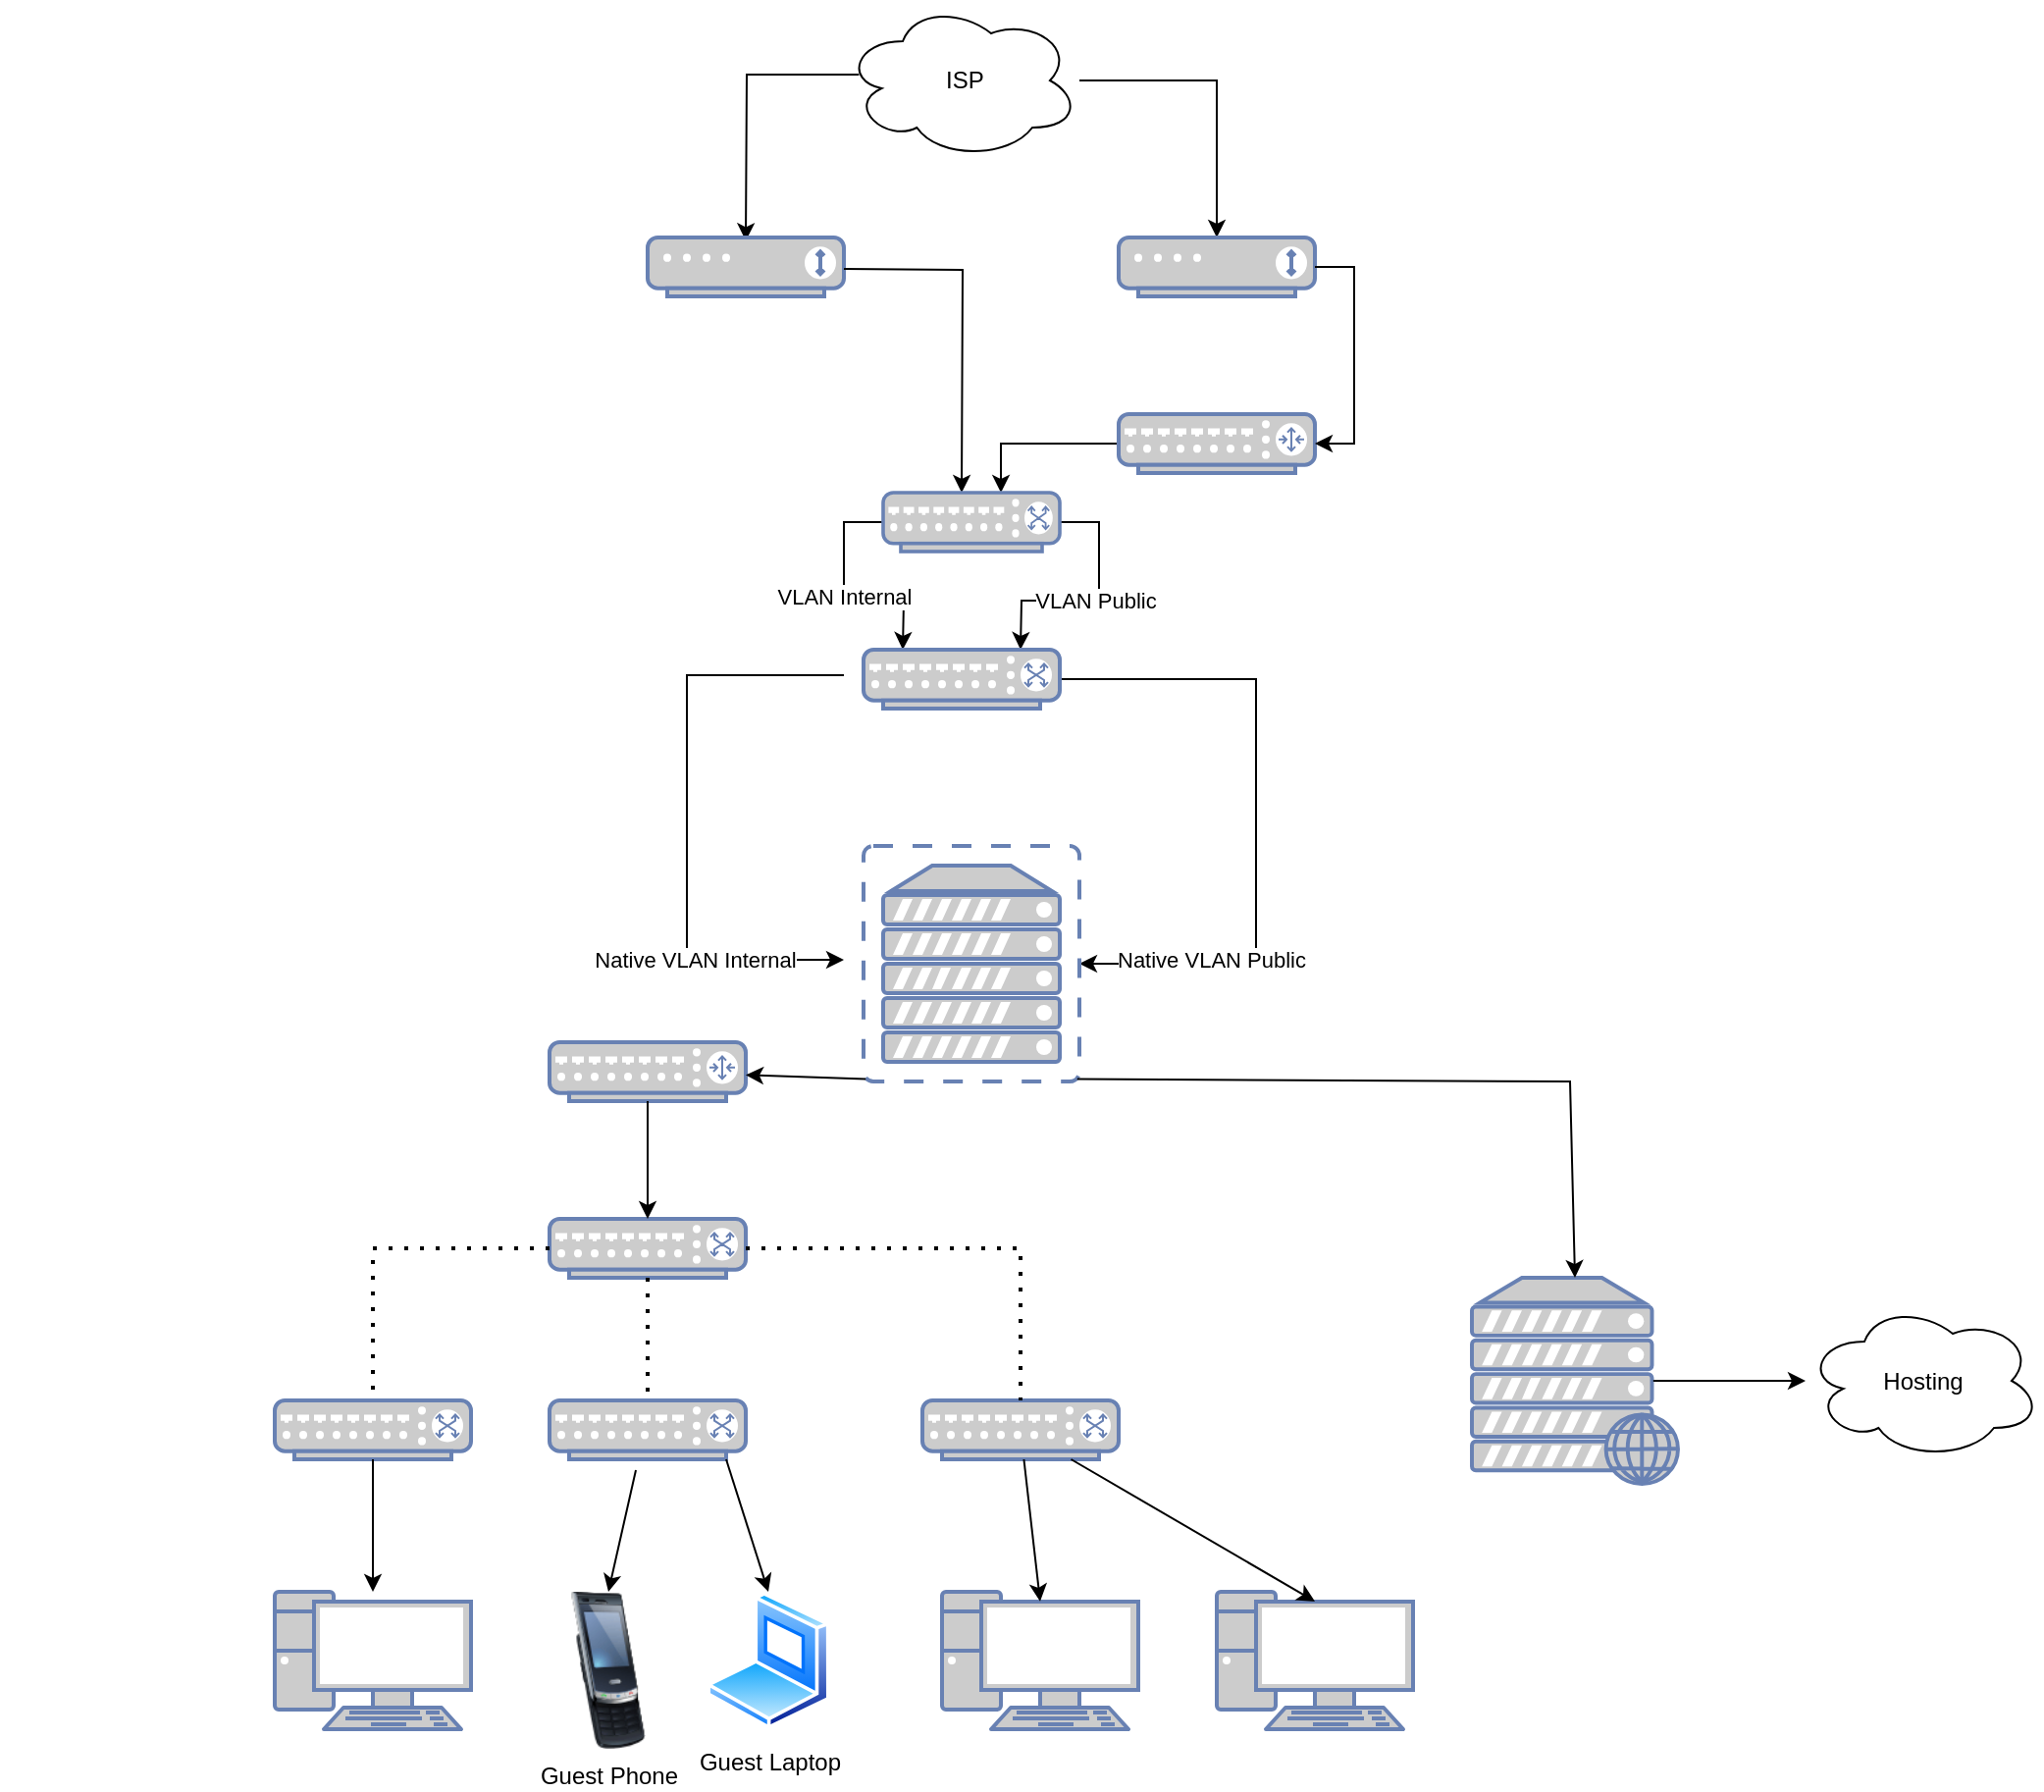 <mxfile version="22.0.2" type="device">
  <diagram name="Page-1" id="c37626ed-c26b-45fb-9056-f9ebc6bb27b6">
    <mxGraphModel dx="1434" dy="838" grid="1" gridSize="10" guides="1" tooltips="1" connect="1" arrows="1" fold="1" page="1" pageScale="1" pageWidth="1100" pageHeight="850" background="none" math="0" shadow="0">
      <root>
        <mxCell id="0" />
        <mxCell id="1" parent="0" />
        <mxCell id="Z-bmsYs6efFAOHFxS0tS-27" style="edgeStyle=orthogonalEdgeStyle;rounded=0;orthogonalLoop=1;jettySize=auto;html=1;" parent="1" source="Z-bmsYs6efFAOHFxS0tS-1" target="Z-bmsYs6efFAOHFxS0tS-7" edge="1">
          <mxGeometry relative="1" as="geometry" />
        </mxCell>
        <mxCell id="Z-bmsYs6efFAOHFxS0tS-1" value="&amp;nbsp;ISP" style="ellipse;shape=cloud;whiteSpace=wrap;html=1;" parent="1" vertex="1">
          <mxGeometry x="490" y="10" width="120" height="80" as="geometry" />
        </mxCell>
        <mxCell id="Z-bmsYs6efFAOHFxS0tS-4" style="edgeStyle=orthogonalEdgeStyle;rounded=0;orthogonalLoop=1;jettySize=auto;html=1;exitX=0.064;exitY=0.463;exitDx=0;exitDy=0;exitPerimeter=0;" parent="1" source="Z-bmsYs6efFAOHFxS0tS-1" edge="1">
          <mxGeometry relative="1" as="geometry">
            <mxPoint x="440" y="131.68" as="targetPoint" />
            <mxPoint x="498.68" y="90" as="sourcePoint" />
          </mxGeometry>
        </mxCell>
        <mxCell id="Z-bmsYs6efFAOHFxS0tS-5" value="&lt;font color=&quot;#ffffff&quot;&gt;NID 1&lt;br&gt;Public /32&lt;br&gt;500Mbps Async Fiber&lt;/font&gt;" style="fontColor=#0066CC;verticalAlign=top;verticalLabelPosition=bottom;labelPosition=center;align=center;html=1;outlineConnect=0;fillColor=#CCCCCC;strokeColor=#6881B3;gradientColor=none;gradientDirection=north;strokeWidth=2;shape=mxgraph.networks.modem;" parent="1" vertex="1">
          <mxGeometry x="390" y="130" width="100" height="30" as="geometry" />
        </mxCell>
        <mxCell id="Z-bmsYs6efFAOHFxS0tS-7" value="&lt;font color=&quot;#ffffff&quot;&gt;NID 2&lt;br&gt;Public /25&lt;br&gt;1G Async Fiber&lt;/font&gt;" style="fontColor=#0066CC;verticalAlign=top;verticalLabelPosition=bottom;labelPosition=center;align=center;html=1;outlineConnect=0;fillColor=#CCCCCC;strokeColor=#6881B3;gradientColor=none;gradientDirection=north;strokeWidth=2;shape=mxgraph.networks.modem;" parent="1" vertex="1">
          <mxGeometry x="630" y="130" width="100" height="30" as="geometry" />
        </mxCell>
        <mxCell id="Z-bmsYs6efFAOHFxS0tS-16" style="edgeStyle=orthogonalEdgeStyle;rounded=0;orthogonalLoop=1;jettySize=auto;html=1;" parent="1" edge="1">
          <mxGeometry relative="1" as="geometry">
            <mxPoint x="550.0" y="260" as="targetPoint" />
            <mxPoint x="490" y="146" as="sourcePoint" />
          </mxGeometry>
        </mxCell>
        <mxCell id="Z-bmsYs6efFAOHFxS0tS-17" style="edgeStyle=orthogonalEdgeStyle;rounded=0;orthogonalLoop=1;jettySize=auto;html=1;entryX=0.667;entryY=0;entryDx=0;entryDy=0;entryPerimeter=0;" parent="1" source="Z-bmsYs6efFAOHFxS0tS-9" target="Z-bmsYs6efFAOHFxS0tS-18" edge="1">
          <mxGeometry relative="1" as="geometry">
            <mxPoint x="570" y="250" as="targetPoint" />
            <Array as="points">
              <mxPoint x="570" y="235" />
            </Array>
          </mxGeometry>
        </mxCell>
        <mxCell id="Z-bmsYs6efFAOHFxS0tS-9" value="&lt;font color=&quot;#ffffff&quot;&gt;Transparent Firewall&lt;br&gt;Public /25&lt;/font&gt;" style="fontColor=#0066CC;verticalAlign=top;verticalLabelPosition=bottom;labelPosition=center;align=center;html=1;outlineConnect=0;fillColor=#CCCCCC;strokeColor=#6881B3;gradientColor=none;gradientDirection=north;strokeWidth=2;shape=mxgraph.networks.router;" parent="1" vertex="1">
          <mxGeometry x="630" y="220" width="100" height="30" as="geometry" />
        </mxCell>
        <mxCell id="Z-bmsYs6efFAOHFxS0tS-25" value="VLAN Internal" style="edgeStyle=orthogonalEdgeStyle;rounded=0;orthogonalLoop=1;jettySize=auto;html=1;exitX=0;exitY=0.5;exitDx=0;exitDy=0;exitPerimeter=0;" parent="1" source="Z-bmsYs6efFAOHFxS0tS-18" edge="1">
          <mxGeometry relative="1" as="geometry">
            <mxPoint x="520" y="340" as="targetPoint" />
          </mxGeometry>
        </mxCell>
        <mxCell id="Z-bmsYs6efFAOHFxS0tS-26" value="VLAN Public" style="edgeStyle=orthogonalEdgeStyle;rounded=0;orthogonalLoop=1;jettySize=auto;html=1;exitX=1;exitY=0.5;exitDx=0;exitDy=0;exitPerimeter=0;" parent="1" source="Z-bmsYs6efFAOHFxS0tS-18" edge="1">
          <mxGeometry relative="1" as="geometry">
            <mxPoint x="580.0" y="340" as="targetPoint" />
          </mxGeometry>
        </mxCell>
        <mxCell id="Z-bmsYs6efFAOHFxS0tS-18" value="&lt;font color=&quot;#ffffff&quot;&gt;Core Switch&lt;/font&gt;" style="fontColor=#0066CC;verticalAlign=top;verticalLabelPosition=bottom;labelPosition=center;align=center;html=1;outlineConnect=0;fillColor=#CCCCCC;strokeColor=#6881B3;gradientColor=none;gradientDirection=north;strokeWidth=2;shape=mxgraph.networks.switch;" parent="1" vertex="1">
          <mxGeometry x="510" y="260" width="90" height="30" as="geometry" />
        </mxCell>
        <mxCell id="Z-bmsYs6efFAOHFxS0tS-42" style="edgeStyle=orthogonalEdgeStyle;rounded=0;orthogonalLoop=1;jettySize=auto;html=1;" parent="1" edge="1">
          <mxGeometry relative="1" as="geometry">
            <mxPoint x="490" y="353" as="sourcePoint" />
            <mxPoint x="490" y="498" as="targetPoint" />
            <Array as="points">
              <mxPoint x="410" y="353" />
              <mxPoint x="410" y="498" />
            </Array>
          </mxGeometry>
        </mxCell>
        <mxCell id="Z-bmsYs6efFAOHFxS0tS-45" value="Native VLAN Internal" style="edgeLabel;html=1;align=center;verticalAlign=middle;resizable=0;points=[];" parent="Z-bmsYs6efFAOHFxS0tS-42" vertex="1" connectable="0">
          <mxGeometry x="0.501" relative="1" as="geometry">
            <mxPoint as="offset" />
          </mxGeometry>
        </mxCell>
        <mxCell id="Z-bmsYs6efFAOHFxS0tS-43" style="edgeStyle=orthogonalEdgeStyle;rounded=0;orthogonalLoop=1;jettySize=auto;html=1;" parent="1" source="Z-bmsYs6efFAOHFxS0tS-33" target="Z-bmsYs6efFAOHFxS0tS-41" edge="1">
          <mxGeometry relative="1" as="geometry">
            <Array as="points">
              <mxPoint x="700" y="355" />
              <mxPoint x="700" y="500" />
            </Array>
          </mxGeometry>
        </mxCell>
        <mxCell id="Z-bmsYs6efFAOHFxS0tS-44" value="Native VLAN Public" style="edgeLabel;html=1;align=center;verticalAlign=middle;resizable=0;points=[];" parent="Z-bmsYs6efFAOHFxS0tS-43" vertex="1" connectable="0">
          <mxGeometry x="0.601" y="-2" relative="1" as="geometry">
            <mxPoint as="offset" />
          </mxGeometry>
        </mxCell>
        <mxCell id="Z-bmsYs6efFAOHFxS0tS-33" value="&lt;font color=&quot;#ffffff&quot;&gt;Rack distribution switch&lt;br&gt;50/50 split native VLANs for Internal and Public&lt;/font&gt;" style="fontColor=#0066CC;verticalAlign=top;verticalLabelPosition=bottom;labelPosition=center;align=center;html=1;outlineConnect=0;fillColor=#CCCCCC;strokeColor=#6881B3;gradientColor=none;gradientDirection=north;strokeWidth=2;shape=mxgraph.networks.switch;" parent="1" vertex="1">
          <mxGeometry x="500" y="340" width="100" height="30" as="geometry" />
        </mxCell>
        <mxCell id="Z-bmsYs6efFAOHFxS0tS-41" value="&lt;font color=&quot;#ffffff&quot;&gt;VSphere Hypervisor&lt;/font&gt;" style="fontColor=#0066CC;verticalAlign=top;verticalLabelPosition=bottom;labelPosition=center;align=center;html=1;outlineConnect=0;fillColor=#CCCCCC;strokeColor=#6881B3;gradientColor=none;gradientDirection=north;strokeWidth=2;shape=mxgraph.networks.virtual_server;" parent="1" vertex="1">
          <mxGeometry x="500" y="440" width="110" height="120" as="geometry" />
        </mxCell>
        <mxCell id="Z-bmsYs6efFAOHFxS0tS-48" value="&lt;font color=&quot;#ffffff&quot;&gt;Virtual Firewall&lt;br&gt;Internal /22&lt;/font&gt;" style="fontColor=#0066CC;verticalAlign=top;verticalLabelPosition=bottom;labelPosition=center;align=center;html=1;outlineConnect=0;fillColor=#CCCCCC;strokeColor=#6881B3;gradientColor=none;gradientDirection=north;strokeWidth=2;shape=mxgraph.networks.router;" parent="1" vertex="1">
          <mxGeometry x="340" y="540" width="100" height="30" as="geometry" />
        </mxCell>
        <mxCell id="Z-bmsYs6efFAOHFxS0tS-49" value="&lt;font color=&quot;#ffffff&quot;&gt;Hosting Services&lt;br&gt;Public /25&lt;/font&gt;" style="fontColor=#0066CC;verticalAlign=top;verticalLabelPosition=bottom;labelPosition=center;align=center;html=1;outlineConnect=0;fillColor=#CCCCCC;strokeColor=#6881B3;gradientColor=none;gradientDirection=north;strokeWidth=2;shape=mxgraph.networks.web_server;" parent="1" vertex="1">
          <mxGeometry x="810" y="660" width="105" height="105" as="geometry" />
        </mxCell>
        <mxCell id="Z-bmsYs6efFAOHFxS0tS-54" value="&lt;font color=&quot;#ffffff&quot;&gt;VLAN PCI /24&lt;/font&gt;" style="fontColor=#0066CC;verticalAlign=top;verticalLabelPosition=bottom;labelPosition=center;align=center;html=1;outlineConnect=0;fillColor=#CCCCCC;strokeColor=#6881B3;gradientColor=none;gradientDirection=north;strokeWidth=2;shape=mxgraph.networks.switch;" parent="1" vertex="1">
          <mxGeometry x="200" y="722.5" width="100" height="30" as="geometry" />
        </mxCell>
        <mxCell id="Z-bmsYs6efFAOHFxS0tS-55" value="&lt;font color=&quot;#ffffff&quot;&gt;VLAN Guest /24&lt;/font&gt;" style="fontColor=#0066CC;verticalAlign=top;verticalLabelPosition=bottom;labelPosition=center;align=center;html=1;outlineConnect=0;fillColor=#CCCCCC;strokeColor=#6881B3;gradientColor=none;gradientDirection=north;strokeWidth=2;shape=mxgraph.networks.switch;" parent="1" vertex="1">
          <mxGeometry x="340" y="722.5" width="100" height="30" as="geometry" />
        </mxCell>
        <mxCell id="Z-bmsYs6efFAOHFxS0tS-56" value="&lt;font color=&quot;#ffffff&quot;&gt;VLAN Internal /22&lt;/font&gt;" style="fontColor=#0066CC;verticalAlign=top;verticalLabelPosition=bottom;labelPosition=center;align=center;html=1;outlineConnect=0;fillColor=#CCCCCC;strokeColor=#6881B3;gradientColor=none;gradientDirection=north;strokeWidth=2;shape=mxgraph.networks.switch;" parent="1" vertex="1">
          <mxGeometry x="530" y="722.5" width="100" height="30" as="geometry" />
        </mxCell>
        <mxCell id="Z-bmsYs6efFAOHFxS0tS-61" style="edgeStyle=orthogonalEdgeStyle;rounded=0;orthogonalLoop=1;jettySize=auto;html=1;entryX=1;entryY=0.5;entryDx=0;entryDy=0;entryPerimeter=0;" parent="1" source="Z-bmsYs6efFAOHFxS0tS-7" target="Z-bmsYs6efFAOHFxS0tS-9" edge="1">
          <mxGeometry relative="1" as="geometry">
            <Array as="points">
              <mxPoint x="750" y="145" />
              <mxPoint x="750" y="235" />
            </Array>
          </mxGeometry>
        </mxCell>
        <mxCell id="-z4uCoI6ziQ_an1Yg3Lb-1" value="&lt;font color=&quot;#ffffff&quot;&gt;Switch internal&lt;/font&gt;" style="fontColor=#0066CC;verticalAlign=top;verticalLabelPosition=bottom;labelPosition=center;align=center;html=1;outlineConnect=0;fillColor=#CCCCCC;strokeColor=#6881B3;gradientColor=none;gradientDirection=north;strokeWidth=2;shape=mxgraph.networks.switch;" parent="1" vertex="1">
          <mxGeometry x="340" y="630" width="100" height="30" as="geometry" />
        </mxCell>
        <mxCell id="-z4uCoI6ziQ_an1Yg3Lb-3" style="edgeStyle=orthogonalEdgeStyle;rounded=0;orthogonalLoop=1;jettySize=auto;html=1;exitX=0.5;exitY=1;exitDx=0;exitDy=0;exitPerimeter=0;" parent="1" source="Z-bmsYs6efFAOHFxS0tS-48" target="Z-bmsYs6efFAOHFxS0tS-48" edge="1">
          <mxGeometry relative="1" as="geometry" />
        </mxCell>
        <mxCell id="-z4uCoI6ziQ_an1Yg3Lb-4" style="edgeStyle=orthogonalEdgeStyle;rounded=0;orthogonalLoop=1;jettySize=auto;html=1;exitX=0.5;exitY=1;exitDx=0;exitDy=0;exitPerimeter=0;" parent="1" source="Z-bmsYs6efFAOHFxS0tS-56" target="Z-bmsYs6efFAOHFxS0tS-56" edge="1">
          <mxGeometry relative="1" as="geometry" />
        </mxCell>
        <mxCell id="-z4uCoI6ziQ_an1Yg3Lb-6" value="" style="endArrow=classic;html=1;rounded=0;exitX=0.5;exitY=1;exitDx=0;exitDy=0;exitPerimeter=0;entryX=0.5;entryY=0;entryDx=0;entryDy=0;entryPerimeter=0;" parent="1" source="Z-bmsYs6efFAOHFxS0tS-48" target="-z4uCoI6ziQ_an1Yg3Lb-1" edge="1">
          <mxGeometry width="50" height="50" relative="1" as="geometry">
            <mxPoint x="520" y="460" as="sourcePoint" />
            <mxPoint x="570" y="410" as="targetPoint" />
          </mxGeometry>
        </mxCell>
        <mxCell id="-z4uCoI6ziQ_an1Yg3Lb-7" value="" style="endArrow=none;dashed=1;html=1;dashPattern=1 3;strokeWidth=2;rounded=0;exitX=0;exitY=0.5;exitDx=0;exitDy=0;exitPerimeter=0;entryX=0.5;entryY=0;entryDx=0;entryDy=0;entryPerimeter=0;" parent="1" source="-z4uCoI6ziQ_an1Yg3Lb-1" target="Z-bmsYs6efFAOHFxS0tS-54" edge="1">
          <mxGeometry width="50" height="50" relative="1" as="geometry">
            <mxPoint x="520" y="460" as="sourcePoint" />
            <mxPoint x="100" y="730" as="targetPoint" />
            <Array as="points">
              <mxPoint x="250" y="645" />
            </Array>
          </mxGeometry>
        </mxCell>
        <mxCell id="-z4uCoI6ziQ_an1Yg3Lb-8" value="" style="endArrow=none;dashed=1;html=1;dashPattern=1 3;strokeWidth=2;rounded=0;exitX=1;exitY=0.5;exitDx=0;exitDy=0;exitPerimeter=0;entryX=0.5;entryY=0;entryDx=0;entryDy=0;entryPerimeter=0;" parent="1" source="-z4uCoI6ziQ_an1Yg3Lb-1" target="Z-bmsYs6efFAOHFxS0tS-56" edge="1">
          <mxGeometry width="50" height="50" relative="1" as="geometry">
            <mxPoint x="520" y="460" as="sourcePoint" />
            <mxPoint x="460" y="730" as="targetPoint" />
            <Array as="points">
              <mxPoint x="500" y="645" />
              <mxPoint x="580" y="645" />
            </Array>
          </mxGeometry>
        </mxCell>
        <mxCell id="-z4uCoI6ziQ_an1Yg3Lb-9" value="" style="endArrow=none;dashed=1;html=1;dashPattern=1 3;strokeWidth=2;rounded=0;exitX=0.5;exitY=1;exitDx=0;exitDy=0;exitPerimeter=0;entryX=0.5;entryY=0;entryDx=0;entryDy=0;entryPerimeter=0;" parent="1" source="-z4uCoI6ziQ_an1Yg3Lb-1" target="Z-bmsYs6efFAOHFxS0tS-55" edge="1">
          <mxGeometry width="50" height="50" relative="1" as="geometry">
            <mxPoint x="520" y="460" as="sourcePoint" />
            <mxPoint x="570" y="410" as="targetPoint" />
          </mxGeometry>
        </mxCell>
        <mxCell id="V9iZyDGRJ_zCTOMK0hh2-2" value="&lt;div style=&quot;&quot;&gt;&lt;font color=&quot;#ffffff&quot;&gt;&lt;b style=&quot;font-size: 16px; background-color: initial;&quot;&gt;&lt;u&gt;TongaTek Network&lt;/u&gt;&lt;/b&gt;&lt;/font&gt;&lt;/div&gt;&lt;div style=&quot;&quot;&gt;&lt;font color=&quot;#ffffff&quot;&gt;&lt;b style=&quot;font-size: 16px; background-color: initial;&quot;&gt;Left side is internal trunk, right side is public&lt;/b&gt;&lt;b style=&quot;background-color: initial; font-size: 16px;&quot;&gt;&amp;nbsp;trunk.&lt;/b&gt;&lt;/font&gt;&lt;/div&gt;" style="text;strokeColor=none;align=center;fillColor=none;html=1;verticalAlign=middle;whiteSpace=wrap;rounded=0;" parent="1" vertex="1">
          <mxGeometry x="60" y="40" width="300" height="80" as="geometry" />
        </mxCell>
        <mxCell id="lmcWvBU_dnHGPQeI7ZFg-1" value="&lt;font color=&quot;#ffffff&quot;&gt;Domain Endpoint&lt;/font&gt;" style="fontColor=#0066CC;verticalAlign=top;verticalLabelPosition=bottom;labelPosition=center;align=center;html=1;outlineConnect=0;fillColor=#CCCCCC;strokeColor=#6881B3;gradientColor=none;gradientDirection=north;strokeWidth=2;shape=mxgraph.networks.pc;" parent="1" vertex="1">
          <mxGeometry x="540" y="820" width="100" height="70" as="geometry" />
        </mxCell>
        <mxCell id="lmcWvBU_dnHGPQeI7ZFg-5" value="&lt;font color=&quot;#ffffff&quot;&gt;Credit Card Machine&lt;/font&gt;" style="fontColor=#0066CC;verticalAlign=top;verticalLabelPosition=bottom;labelPosition=center;align=center;html=1;outlineConnect=0;fillColor=#CCCCCC;strokeColor=#6881B3;gradientColor=none;gradientDirection=north;strokeWidth=2;shape=mxgraph.networks.pc;" parent="1" vertex="1">
          <mxGeometry x="200" y="820" width="100" height="70" as="geometry" />
        </mxCell>
        <mxCell id="lmcWvBU_dnHGPQeI7ZFg-6" value="" style="endArrow=classic;html=1;rounded=0;exitX=0.99;exitY=0.99;exitDx=0;exitDy=0;exitPerimeter=0;entryX=0.5;entryY=0;entryDx=0;entryDy=0;entryPerimeter=0;" parent="1" source="Z-bmsYs6efFAOHFxS0tS-41" target="Z-bmsYs6efFAOHFxS0tS-49" edge="1">
          <mxGeometry width="50" height="50" relative="1" as="geometry">
            <mxPoint x="520" y="830" as="sourcePoint" />
            <mxPoint x="570" y="780" as="targetPoint" />
            <Array as="points">
              <mxPoint x="860" y="560" />
            </Array>
          </mxGeometry>
        </mxCell>
        <mxCell id="lmcWvBU_dnHGPQeI7ZFg-10" value="Hosting" style="ellipse;shape=cloud;whiteSpace=wrap;html=1;" parent="1" vertex="1">
          <mxGeometry x="980" y="672.5" width="120" height="80" as="geometry" />
        </mxCell>
        <mxCell id="lmcWvBU_dnHGPQeI7ZFg-11" value="" style="endArrow=classic;html=1;rounded=0;exitX=0.88;exitY=0.5;exitDx=0;exitDy=0;exitPerimeter=0;" parent="1" source="Z-bmsYs6efFAOHFxS0tS-49" target="lmcWvBU_dnHGPQeI7ZFg-10" edge="1">
          <mxGeometry width="50" height="50" relative="1" as="geometry">
            <mxPoint x="520" y="680" as="sourcePoint" />
            <mxPoint x="570" y="630" as="targetPoint" />
            <Array as="points" />
          </mxGeometry>
        </mxCell>
        <mxCell id="lmcWvBU_dnHGPQeI7ZFg-12" value="&lt;font color=&quot;#ffffff&quot;&gt;Domain Endpoint&lt;/font&gt;" style="fontColor=#0066CC;verticalAlign=top;verticalLabelPosition=bottom;labelPosition=center;align=center;html=1;outlineConnect=0;fillColor=#CCCCCC;strokeColor=#6881B3;gradientColor=none;gradientDirection=north;strokeWidth=2;shape=mxgraph.networks.pc;" parent="1" vertex="1">
          <mxGeometry x="680" y="820" width="100" height="70" as="geometry" />
        </mxCell>
        <mxCell id="lmcWvBU_dnHGPQeI7ZFg-13" value="" style="endArrow=classic;html=1;rounded=0;exitX=0.5;exitY=1;exitDx=0;exitDy=0;exitPerimeter=0;" parent="1" source="Z-bmsYs6efFAOHFxS0tS-54" target="lmcWvBU_dnHGPQeI7ZFg-5" edge="1">
          <mxGeometry width="50" height="50" relative="1" as="geometry">
            <mxPoint x="520" y="920" as="sourcePoint" />
            <mxPoint x="570" y="870" as="targetPoint" />
          </mxGeometry>
        </mxCell>
        <mxCell id="lmcWvBU_dnHGPQeI7ZFg-14" value="" style="endArrow=classic;html=1;rounded=0;entryX=0.5;entryY=0;entryDx=0;entryDy=0;exitX=0.44;exitY=1.183;exitDx=0;exitDy=0;exitPerimeter=0;" parent="1" source="Z-bmsYs6efFAOHFxS0tS-55" target="lmcWvBU_dnHGPQeI7ZFg-17" edge="1">
          <mxGeometry width="50" height="50" relative="1" as="geometry">
            <mxPoint x="270" y="830" as="sourcePoint" />
            <mxPoint x="360" y="890" as="targetPoint" />
          </mxGeometry>
        </mxCell>
        <mxCell id="lmcWvBU_dnHGPQeI7ZFg-15" value="" style="endArrow=classic;html=1;rounded=0;exitX=0.9;exitY=1;exitDx=0;exitDy=0;exitPerimeter=0;entryX=0.5;entryY=0;entryDx=0;entryDy=0;" parent="1" source="Z-bmsYs6efFAOHFxS0tS-55" target="lmcWvBU_dnHGPQeI7ZFg-16" edge="1">
          <mxGeometry width="50" height="50" relative="1" as="geometry">
            <mxPoint x="444" y="830" as="sourcePoint" />
            <mxPoint x="370" y="900" as="targetPoint" />
          </mxGeometry>
        </mxCell>
        <mxCell id="lmcWvBU_dnHGPQeI7ZFg-16" value="Guest Laptop" style="image;aspect=fixed;perimeter=ellipsePerimeter;html=1;align=center;shadow=0;dashed=0;spacingTop=3;image=img/lib/active_directory/laptop_client.svg;" parent="1" vertex="1">
          <mxGeometry x="420" y="820" width="63" height="70" as="geometry" />
        </mxCell>
        <mxCell id="lmcWvBU_dnHGPQeI7ZFg-17" value="Guest Phone" style="image;html=1;image=img/lib/clip_art/telecommunication/Cellphone_128x128.png" parent="1" vertex="1">
          <mxGeometry x="330" y="820" width="80" height="80" as="geometry" />
        </mxCell>
        <mxCell id="lmcWvBU_dnHGPQeI7ZFg-18" value="" style="endArrow=classic;html=1;rounded=0;entryX=0.5;entryY=0.07;entryDx=0;entryDy=0;entryPerimeter=0;" parent="1" source="Z-bmsYs6efFAOHFxS0tS-56" target="lmcWvBU_dnHGPQeI7ZFg-1" edge="1">
          <mxGeometry width="50" height="50" relative="1" as="geometry">
            <mxPoint x="430" y="920" as="sourcePoint" />
            <mxPoint x="480" y="870" as="targetPoint" />
          </mxGeometry>
        </mxCell>
        <mxCell id="lmcWvBU_dnHGPQeI7ZFg-19" value="" style="endArrow=classic;html=1;rounded=0;entryX=0.5;entryY=0.07;entryDx=0;entryDy=0;entryPerimeter=0;" parent="1" source="Z-bmsYs6efFAOHFxS0tS-56" target="lmcWvBU_dnHGPQeI7ZFg-12" edge="1">
          <mxGeometry width="50" height="50" relative="1" as="geometry">
            <mxPoint x="686" y="830" as="sourcePoint" />
            <mxPoint x="660" y="925" as="targetPoint" />
          </mxGeometry>
        </mxCell>
        <mxCell id="lmcWvBU_dnHGPQeI7ZFg-20" value="" style="endArrow=classic;html=1;rounded=0;exitX=0.01;exitY=0.99;exitDx=0;exitDy=0;exitPerimeter=0;" parent="1" source="Z-bmsYs6efFAOHFxS0tS-41" target="Z-bmsYs6efFAOHFxS0tS-48" edge="1">
          <mxGeometry width="50" height="50" relative="1" as="geometry">
            <mxPoint x="430" y="580" as="sourcePoint" />
            <mxPoint x="460" y="688" as="targetPoint" />
          </mxGeometry>
        </mxCell>
      </root>
    </mxGraphModel>
  </diagram>
</mxfile>

